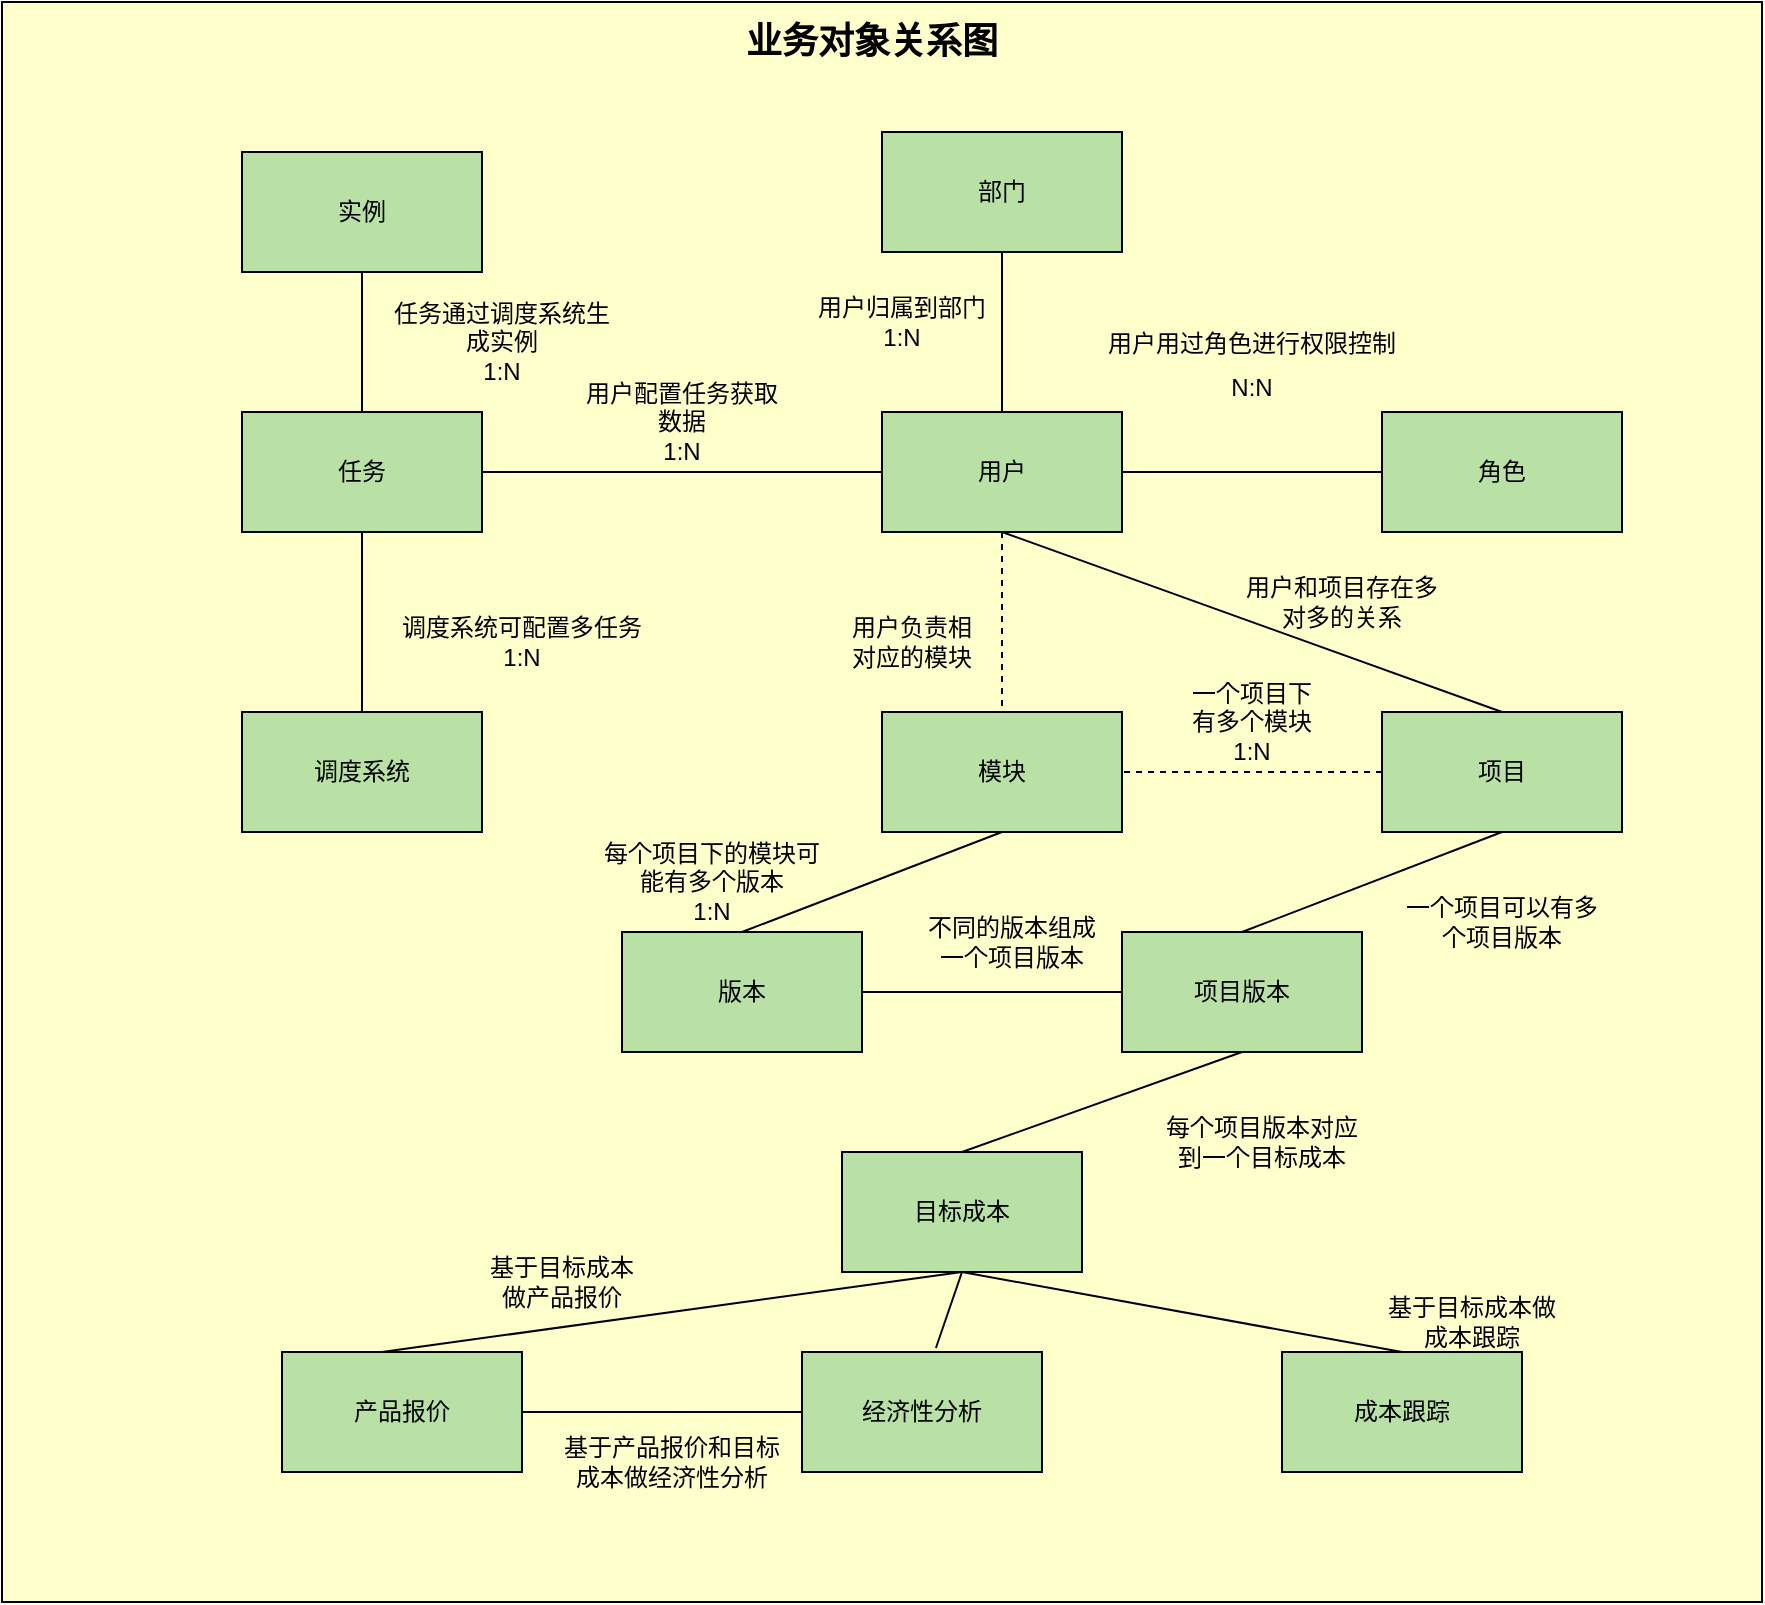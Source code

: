 <mxfile version="20.6.0" type="device"><diagram name="Page-1" id="74e2e168-ea6b-b213-b513-2b3c1d86103e"><mxGraphModel dx="1422" dy="738" grid="1" gridSize="10" guides="1" tooltips="1" connect="1" arrows="1" fold="1" page="1" pageScale="1" pageWidth="1100" pageHeight="850" background="none" math="0" shadow="0"><root><mxCell id="0"/><mxCell id="1" parent="0"/><mxCell id="_ynlHTyzuB4-xJQE-t2V-39" value="" style="rounded=0;whiteSpace=wrap;html=1;fontSize=18;fillColor=#FFFFCC;" vertex="1" parent="1"><mxGeometry x="90" y="25" width="880" height="800" as="geometry"/></mxCell><mxCell id="_ynlHTyzuB4-xJQE-t2V-1" value="部门" style="rounded=0;whiteSpace=wrap;html=1;fillColor=#B9E0A5;" vertex="1" parent="1"><mxGeometry x="530" y="90" width="120" height="60" as="geometry"/></mxCell><mxCell id="_ynlHTyzuB4-xJQE-t2V-13" style="edgeStyle=none;rounded=0;orthogonalLoop=1;jettySize=auto;html=1;exitX=1;exitY=0.5;exitDx=0;exitDy=0;endArrow=none;endFill=0;" edge="1" parent="1" source="_ynlHTyzuB4-xJQE-t2V-2" target="_ynlHTyzuB4-xJQE-t2V-4"><mxGeometry relative="1" as="geometry"/></mxCell><mxCell id="_ynlHTyzuB4-xJQE-t2V-15" style="edgeStyle=none;rounded=0;orthogonalLoop=1;jettySize=auto;html=1;exitX=0.5;exitY=1;exitDx=0;exitDy=0;entryX=0.5;entryY=0;entryDx=0;entryDy=0;endArrow=none;endFill=0;dashed=1;" edge="1" parent="1" source="_ynlHTyzuB4-xJQE-t2V-2" target="_ynlHTyzuB4-xJQE-t2V-5"><mxGeometry relative="1" as="geometry"/></mxCell><mxCell id="_ynlHTyzuB4-xJQE-t2V-2" value="用户" style="rounded=0;whiteSpace=wrap;html=1;fillColor=#B9E0A5;" vertex="1" parent="1"><mxGeometry x="530" y="230" width="120" height="60" as="geometry"/></mxCell><mxCell id="_ynlHTyzuB4-xJQE-t2V-16" style="edgeStyle=none;rounded=0;orthogonalLoop=1;jettySize=auto;html=1;exitX=0;exitY=0.5;exitDx=0;exitDy=0;dashed=1;endArrow=none;endFill=0;" edge="1" parent="1" source="_ynlHTyzuB4-xJQE-t2V-3" target="_ynlHTyzuB4-xJQE-t2V-5"><mxGeometry relative="1" as="geometry"/></mxCell><mxCell id="_ynlHTyzuB4-xJQE-t2V-28" style="edgeStyle=none;rounded=0;orthogonalLoop=1;jettySize=auto;html=1;exitX=0.5;exitY=1;exitDx=0;exitDy=0;entryX=0.5;entryY=0;entryDx=0;entryDy=0;endArrow=none;endFill=0;" edge="1" parent="1" source="_ynlHTyzuB4-xJQE-t2V-3" target="_ynlHTyzuB4-xJQE-t2V-23"><mxGeometry relative="1" as="geometry"/></mxCell><mxCell id="_ynlHTyzuB4-xJQE-t2V-3" value="项目" style="rounded=0;whiteSpace=wrap;html=1;fillColor=#B9E0A5;" vertex="1" parent="1"><mxGeometry x="780" y="380" width="120" height="60" as="geometry"/></mxCell><mxCell id="_ynlHTyzuB4-xJQE-t2V-4" value="角色" style="rounded=0;whiteSpace=wrap;html=1;fillColor=#B9E0A5;" vertex="1" parent="1"><mxGeometry x="780" y="230" width="120" height="60" as="geometry"/></mxCell><mxCell id="_ynlHTyzuB4-xJQE-t2V-26" style="edgeStyle=none;rounded=0;orthogonalLoop=1;jettySize=auto;html=1;exitX=0.5;exitY=1;exitDx=0;exitDy=0;entryX=0.5;entryY=0;entryDx=0;entryDy=0;endArrow=none;endFill=0;" edge="1" parent="1" source="_ynlHTyzuB4-xJQE-t2V-5" target="_ynlHTyzuB4-xJQE-t2V-18"><mxGeometry relative="1" as="geometry"/></mxCell><mxCell id="_ynlHTyzuB4-xJQE-t2V-5" value="模块" style="rounded=0;whiteSpace=wrap;html=1;fillColor=#B9E0A5;" vertex="1" parent="1"><mxGeometry x="530" y="380" width="120" height="60" as="geometry"/></mxCell><mxCell id="_ynlHTyzuB4-xJQE-t2V-6" value="调度系统" style="rounded=0;whiteSpace=wrap;html=1;fillColor=#B9E0A5;" vertex="1" parent="1"><mxGeometry x="210" y="380" width="120" height="60" as="geometry"/></mxCell><mxCell id="_ynlHTyzuB4-xJQE-t2V-14" style="edgeStyle=none;rounded=0;orthogonalLoop=1;jettySize=auto;html=1;exitX=0.5;exitY=1;exitDx=0;exitDy=0;endArrow=none;endFill=0;" edge="1" parent="1" source="_ynlHTyzuB4-xJQE-t2V-7" target="_ynlHTyzuB4-xJQE-t2V-6"><mxGeometry relative="1" as="geometry"/></mxCell><mxCell id="_ynlHTyzuB4-xJQE-t2V-7" value="任务" style="rounded=0;whiteSpace=wrap;html=1;fillColor=#B9E0A5;" vertex="1" parent="1"><mxGeometry x="210" y="230" width="120" height="60" as="geometry"/></mxCell><mxCell id="_ynlHTyzuB4-xJQE-t2V-9" value="" style="endArrow=none;html=1;rounded=0;entryX=0.5;entryY=1;entryDx=0;entryDy=0;exitX=0.5;exitY=0;exitDx=0;exitDy=0;" edge="1" parent="1" source="_ynlHTyzuB4-xJQE-t2V-2" target="_ynlHTyzuB4-xJQE-t2V-1"><mxGeometry width="50" height="50" relative="1" as="geometry"><mxPoint x="820" y="210" as="sourcePoint"/><mxPoint x="870" y="160" as="targetPoint"/></mxGeometry></mxCell><mxCell id="_ynlHTyzuB4-xJQE-t2V-10" value="" style="endArrow=none;html=1;rounded=0;entryX=0.5;entryY=1;entryDx=0;entryDy=0;exitX=0.5;exitY=0;exitDx=0;exitDy=0;" edge="1" parent="1" source="_ynlHTyzuB4-xJQE-t2V-3" target="_ynlHTyzuB4-xJQE-t2V-2"><mxGeometry width="50" height="50" relative="1" as="geometry"><mxPoint x="830" y="340" as="sourcePoint"/><mxPoint x="880" y="290" as="targetPoint"/></mxGeometry></mxCell><mxCell id="_ynlHTyzuB4-xJQE-t2V-27" style="edgeStyle=none;rounded=0;orthogonalLoop=1;jettySize=auto;html=1;exitX=1;exitY=0.5;exitDx=0;exitDy=0;entryX=0;entryY=0.5;entryDx=0;entryDy=0;endArrow=none;endFill=0;" edge="1" parent="1" source="_ynlHTyzuB4-xJQE-t2V-18" target="_ynlHTyzuB4-xJQE-t2V-23"><mxGeometry relative="1" as="geometry"/></mxCell><mxCell id="_ynlHTyzuB4-xJQE-t2V-18" value="版本" style="rounded=0;whiteSpace=wrap;html=1;fillColor=#B9E0A5;" vertex="1" parent="1"><mxGeometry x="400" y="490" width="120" height="60" as="geometry"/></mxCell><mxCell id="_ynlHTyzuB4-xJQE-t2V-30" style="edgeStyle=none;rounded=0;orthogonalLoop=1;jettySize=auto;html=1;exitX=0.5;exitY=1;exitDx=0;exitDy=0;endArrow=none;endFill=0;" edge="1" parent="1" source="_ynlHTyzuB4-xJQE-t2V-19"><mxGeometry relative="1" as="geometry"><mxPoint x="280" y="700" as="targetPoint"/></mxGeometry></mxCell><mxCell id="_ynlHTyzuB4-xJQE-t2V-31" style="edgeStyle=none;rounded=0;orthogonalLoop=1;jettySize=auto;html=1;exitX=0.5;exitY=1;exitDx=0;exitDy=0;entryX=0.558;entryY=-0.033;entryDx=0;entryDy=0;entryPerimeter=0;endArrow=none;endFill=0;" edge="1" parent="1" source="_ynlHTyzuB4-xJQE-t2V-19" target="_ynlHTyzuB4-xJQE-t2V-21"><mxGeometry relative="1" as="geometry"/></mxCell><mxCell id="_ynlHTyzuB4-xJQE-t2V-32" style="edgeStyle=none;rounded=0;orthogonalLoop=1;jettySize=auto;html=1;exitX=0.5;exitY=1;exitDx=0;exitDy=0;entryX=0.5;entryY=0;entryDx=0;entryDy=0;endArrow=none;endFill=0;" edge="1" parent="1" source="_ynlHTyzuB4-xJQE-t2V-19" target="_ynlHTyzuB4-xJQE-t2V-22"><mxGeometry relative="1" as="geometry"/></mxCell><mxCell id="_ynlHTyzuB4-xJQE-t2V-19" value="目标成本" style="rounded=0;whiteSpace=wrap;html=1;fillColor=#B9E0A5;" vertex="1" parent="1"><mxGeometry x="510" y="600" width="120" height="60" as="geometry"/></mxCell><mxCell id="_ynlHTyzuB4-xJQE-t2V-20" value="产品报价" style="rounded=0;whiteSpace=wrap;html=1;fillColor=#B9E0A5;" vertex="1" parent="1"><mxGeometry x="230" y="700" width="120" height="60" as="geometry"/></mxCell><mxCell id="_ynlHTyzuB4-xJQE-t2V-21" value="经济性分析" style="rounded=0;whiteSpace=wrap;html=1;fillColor=#B9E0A5;" vertex="1" parent="1"><mxGeometry x="490" y="700" width="120" height="60" as="geometry"/></mxCell><mxCell id="_ynlHTyzuB4-xJQE-t2V-22" value="成本跟踪" style="rounded=0;whiteSpace=wrap;html=1;fillColor=#B9E0A5;" vertex="1" parent="1"><mxGeometry x="730" y="700" width="120" height="60" as="geometry"/></mxCell><mxCell id="_ynlHTyzuB4-xJQE-t2V-34" style="edgeStyle=none;rounded=0;orthogonalLoop=1;jettySize=auto;html=1;exitX=0.5;exitY=1;exitDx=0;exitDy=0;entryX=0.5;entryY=0;entryDx=0;entryDy=0;endArrow=none;endFill=0;" edge="1" parent="1" source="_ynlHTyzuB4-xJQE-t2V-23" target="_ynlHTyzuB4-xJQE-t2V-19"><mxGeometry relative="1" as="geometry"/></mxCell><mxCell id="_ynlHTyzuB4-xJQE-t2V-23" value="项目版本" style="rounded=0;whiteSpace=wrap;html=1;fillColor=#B9E0A5;" vertex="1" parent="1"><mxGeometry x="650" y="490" width="120" height="60" as="geometry"/></mxCell><mxCell id="_ynlHTyzuB4-xJQE-t2V-25" style="edgeStyle=none;rounded=0;orthogonalLoop=1;jettySize=auto;html=1;exitX=0.5;exitY=1;exitDx=0;exitDy=0;entryX=0.5;entryY=0;entryDx=0;entryDy=0;endArrow=none;endFill=0;" edge="1" parent="1" source="_ynlHTyzuB4-xJQE-t2V-24" target="_ynlHTyzuB4-xJQE-t2V-7"><mxGeometry relative="1" as="geometry"/></mxCell><mxCell id="_ynlHTyzuB4-xJQE-t2V-24" value="实例" style="rounded=0;whiteSpace=wrap;html=1;fillColor=#B9E0A5;" vertex="1" parent="1"><mxGeometry x="210" y="100" width="120" height="60" as="geometry"/></mxCell><mxCell id="_ynlHTyzuB4-xJQE-t2V-35" value="用户归属到部门&lt;br&gt;1:N" style="text;html=1;strokeColor=none;fillColor=none;align=center;verticalAlign=middle;whiteSpace=wrap;rounded=0;" vertex="1" parent="1"><mxGeometry x="470" y="170" width="140" height="30" as="geometry"/></mxCell><mxCell id="_ynlHTyzuB4-xJQE-t2V-36" value="&lt;font style=&quot;font-size: 18px;&quot;&gt;&lt;b&gt;业务对象关系图&lt;/b&gt;&lt;/font&gt;" style="text;html=1;strokeColor=none;fillColor=none;align=center;verticalAlign=middle;whiteSpace=wrap;rounded=0;" vertex="1" parent="1"><mxGeometry x="390" y="30" width="270" height="30" as="geometry"/></mxCell><mxCell id="_ynlHTyzuB4-xJQE-t2V-41" value="&lt;font style=&quot;font-size: 12px;&quot;&gt;用户用过角色进行权限控制&lt;br&gt;N:N&lt;br&gt;&lt;/font&gt;" style="text;html=1;strokeColor=none;fillColor=none;align=center;verticalAlign=middle;whiteSpace=wrap;rounded=0;fontSize=18;" vertex="1" parent="1"><mxGeometry x="640" y="190" width="150" height="30" as="geometry"/></mxCell><mxCell id="_ynlHTyzuB4-xJQE-t2V-42" value="用户和项目存在多对多的关系" style="text;html=1;strokeColor=none;fillColor=none;align=center;verticalAlign=middle;whiteSpace=wrap;rounded=0;fontSize=12;" vertex="1" parent="1"><mxGeometry x="710" y="310" width="100" height="30" as="geometry"/></mxCell><mxCell id="_ynlHTyzuB4-xJQE-t2V-44" value="" style="endArrow=none;html=1;rounded=0;fontSize=12;entryX=0;entryY=0.5;entryDx=0;entryDy=0;exitX=1;exitY=0.5;exitDx=0;exitDy=0;" edge="1" parent="1" source="_ynlHTyzuB4-xJQE-t2V-7" target="_ynlHTyzuB4-xJQE-t2V-2"><mxGeometry width="50" height="50" relative="1" as="geometry"><mxPoint x="580" y="370" as="sourcePoint"/><mxPoint x="630" y="320" as="targetPoint"/></mxGeometry></mxCell><mxCell id="_ynlHTyzuB4-xJQE-t2V-45" value="用户配置任务获取数据&lt;br&gt;1:N" style="text;html=1;strokeColor=none;fillColor=none;align=center;verticalAlign=middle;whiteSpace=wrap;rounded=0;fontSize=12;" vertex="1" parent="1"><mxGeometry x="380" y="220" width="100" height="30" as="geometry"/></mxCell><mxCell id="_ynlHTyzuB4-xJQE-t2V-46" value="任务通过调度系统生成实例&lt;br&gt;1:N" style="text;html=1;strokeColor=none;fillColor=none;align=center;verticalAlign=middle;whiteSpace=wrap;rounded=0;fontSize=12;" vertex="1" parent="1"><mxGeometry x="280" y="180" width="120" height="30" as="geometry"/></mxCell><mxCell id="_ynlHTyzuB4-xJQE-t2V-48" value="调度系统可配置多任务&lt;br&gt;1:N" style="text;html=1;strokeColor=none;fillColor=none;align=center;verticalAlign=middle;whiteSpace=wrap;rounded=0;fontSize=12;" vertex="1" parent="1"><mxGeometry x="280" y="330" width="140" height="30" as="geometry"/></mxCell><mxCell id="_ynlHTyzuB4-xJQE-t2V-50" value="用户负责相对应的模块" style="text;html=1;strokeColor=none;fillColor=none;align=center;verticalAlign=middle;whiteSpace=wrap;rounded=0;fontSize=12;" vertex="1" parent="1"><mxGeometry x="510" y="330" width="70" height="30" as="geometry"/></mxCell><mxCell id="_ynlHTyzuB4-xJQE-t2V-51" value="一个项目下有多个模块&lt;br&gt;1:N" style="text;html=1;strokeColor=none;fillColor=none;align=center;verticalAlign=middle;whiteSpace=wrap;rounded=0;fontSize=12;" vertex="1" parent="1"><mxGeometry x="680" y="370" width="70" height="30" as="geometry"/></mxCell><mxCell id="_ynlHTyzuB4-xJQE-t2V-52" value="每个项目下的模块可能有多个版本&lt;br&gt;1:N" style="text;html=1;strokeColor=none;fillColor=none;align=center;verticalAlign=middle;whiteSpace=wrap;rounded=0;fontSize=12;" vertex="1" parent="1"><mxGeometry x="390" y="450" width="110" height="30" as="geometry"/></mxCell><mxCell id="_ynlHTyzuB4-xJQE-t2V-53" value="不同的版本组成一个项目版本" style="text;html=1;strokeColor=none;fillColor=none;align=center;verticalAlign=middle;whiteSpace=wrap;rounded=0;fontSize=12;" vertex="1" parent="1"><mxGeometry x="550" y="480" width="90" height="30" as="geometry"/></mxCell><mxCell id="_ynlHTyzuB4-xJQE-t2V-54" value="一个项目可以有多个项目版本" style="text;html=1;strokeColor=none;fillColor=none;align=center;verticalAlign=middle;whiteSpace=wrap;rounded=0;fontSize=12;" vertex="1" parent="1"><mxGeometry x="790" y="470" width="100" height="30" as="geometry"/></mxCell><mxCell id="_ynlHTyzuB4-xJQE-t2V-55" value="每个项目版本对应到一个目标成本" style="text;html=1;strokeColor=none;fillColor=none;align=center;verticalAlign=middle;whiteSpace=wrap;rounded=0;fontSize=12;" vertex="1" parent="1"><mxGeometry x="670" y="580" width="100" height="30" as="geometry"/></mxCell><mxCell id="_ynlHTyzuB4-xJQE-t2V-56" value="基于目标成本做产品报价" style="text;html=1;strokeColor=none;fillColor=none;align=center;verticalAlign=middle;whiteSpace=wrap;rounded=0;fontSize=12;" vertex="1" parent="1"><mxGeometry x="330" y="650" width="80" height="30" as="geometry"/></mxCell><mxCell id="_ynlHTyzuB4-xJQE-t2V-57" value="基于目标成本做成本跟踪" style="text;html=1;strokeColor=none;fillColor=none;align=center;verticalAlign=middle;whiteSpace=wrap;rounded=0;fontSize=12;" vertex="1" parent="1"><mxGeometry x="780" y="670" width="90" height="30" as="geometry"/></mxCell><mxCell id="_ynlHTyzuB4-xJQE-t2V-58" value="基于产品报价和目标成本做经济性分析" style="text;html=1;strokeColor=none;fillColor=none;align=center;verticalAlign=middle;whiteSpace=wrap;rounded=0;fontSize=12;" vertex="1" parent="1"><mxGeometry x="370" y="740" width="110" height="30" as="geometry"/></mxCell><mxCell id="_ynlHTyzuB4-xJQE-t2V-60" value="" style="endArrow=none;html=1;rounded=0;fontSize=12;entryX=1;entryY=0.5;entryDx=0;entryDy=0;exitX=0;exitY=0.5;exitDx=0;exitDy=0;" edge="1" parent="1" source="_ynlHTyzuB4-xJQE-t2V-21" target="_ynlHTyzuB4-xJQE-t2V-20"><mxGeometry width="50" height="50" relative="1" as="geometry"><mxPoint x="540" y="620" as="sourcePoint"/><mxPoint x="590" y="570" as="targetPoint"/></mxGeometry></mxCell></root></mxGraphModel></diagram></mxfile>